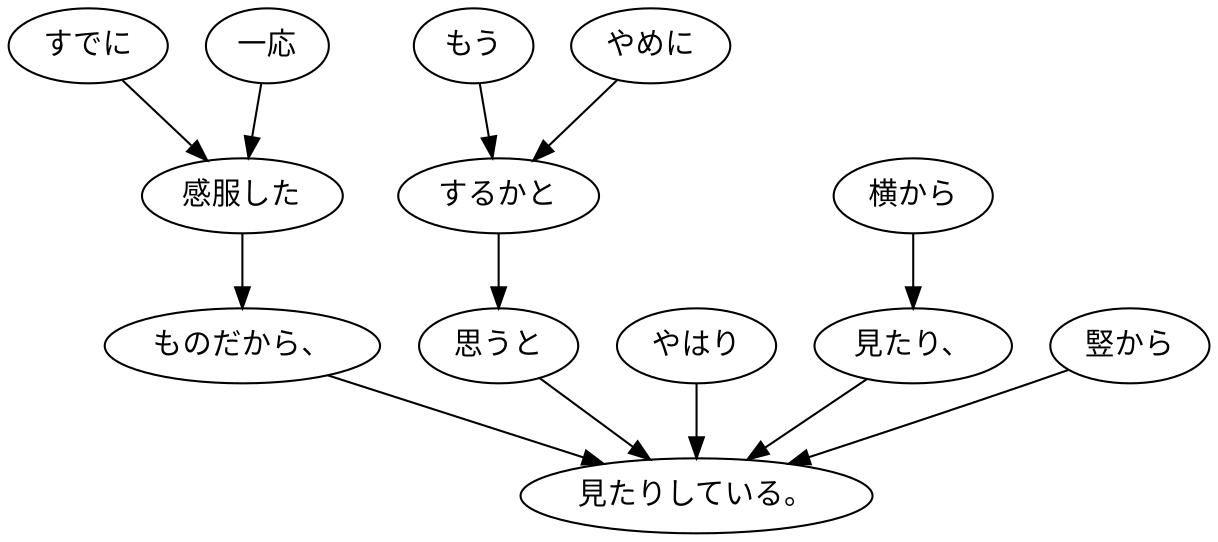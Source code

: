 digraph graph343 {
	node0 [label="すでに"];
	node1 [label="一応"];
	node2 [label="感服した"];
	node3 [label="ものだから、"];
	node4 [label="もう"];
	node5 [label="やめに"];
	node6 [label="するかと"];
	node7 [label="思うと"];
	node8 [label="やはり"];
	node9 [label="横から"];
	node10 [label="見たり、"];
	node11 [label="竪から"];
	node12 [label="見たりしている。"];
	node0 -> node2;
	node1 -> node2;
	node2 -> node3;
	node3 -> node12;
	node4 -> node6;
	node5 -> node6;
	node6 -> node7;
	node7 -> node12;
	node8 -> node12;
	node9 -> node10;
	node10 -> node12;
	node11 -> node12;
}
